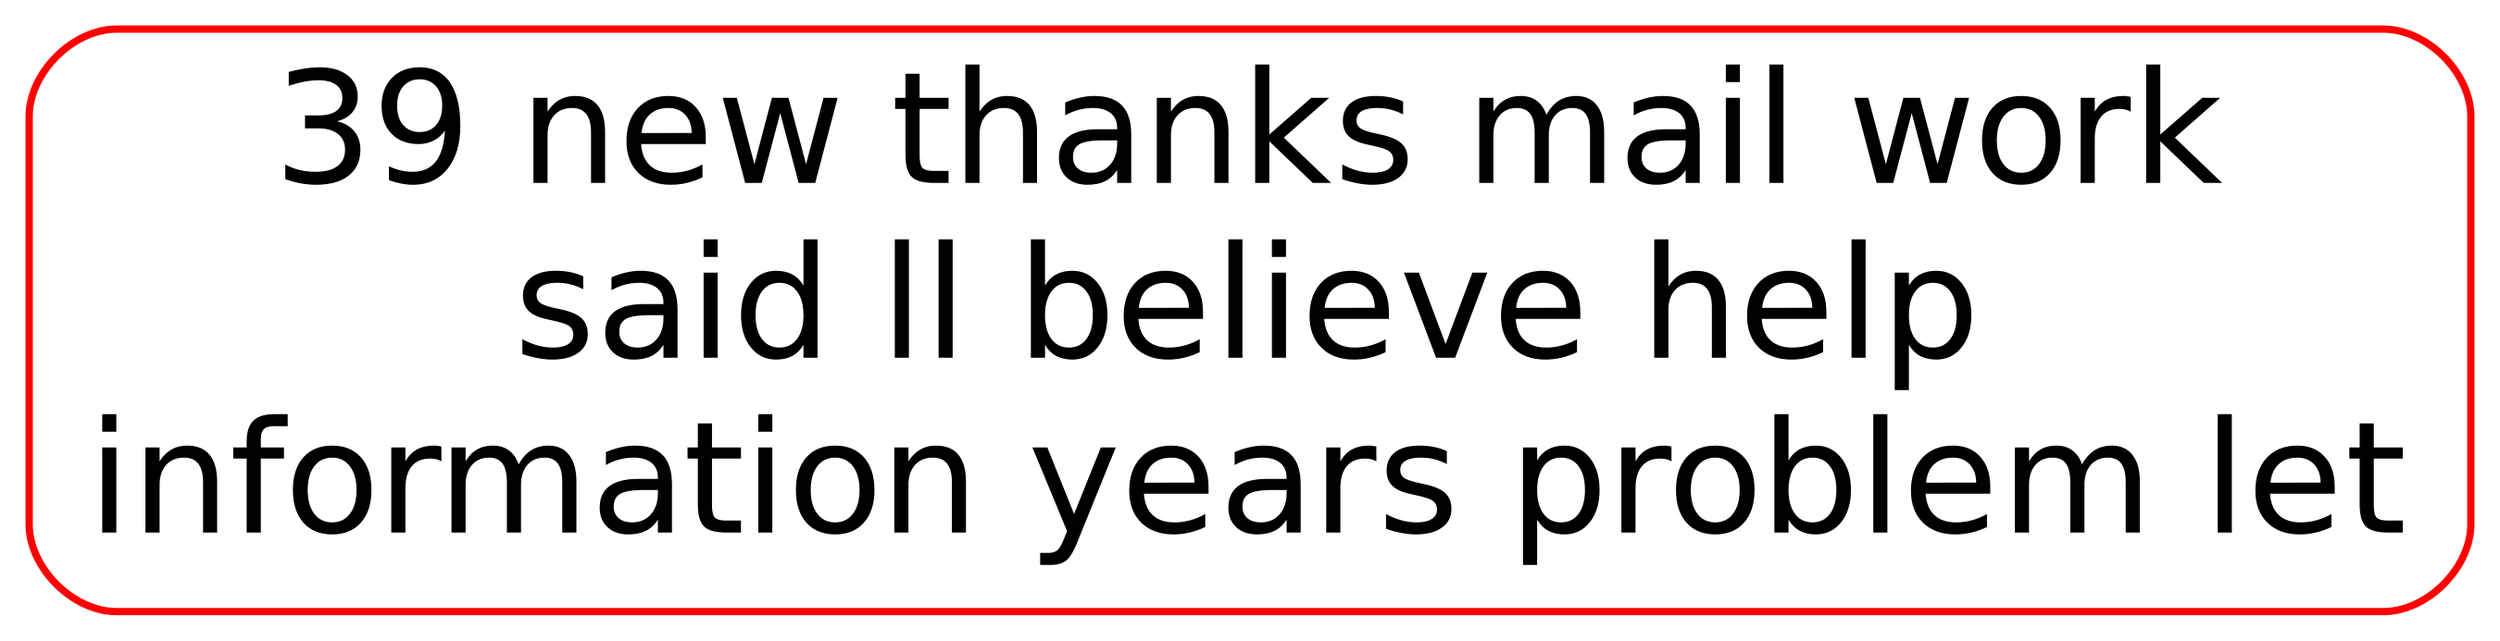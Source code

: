 digraph G {
size="18,18!";ranksep=4; ratio = auto; layers="1:2:3:4:5";
graph [fontname = "helvetica"];node [fontname = "helvetica"];edge [fontname = "helvetica"];ranksep=2.8;
"5_39" [ rank =5,fontsize =21.4141, shape=box, style="rounded", color=red, label="39 new thanks mail work
said ll believe help
information years problem let"]
{rank=same;}{rank=same;}{rank=same;}{rank=same;}{rank=same; "5_39"}}